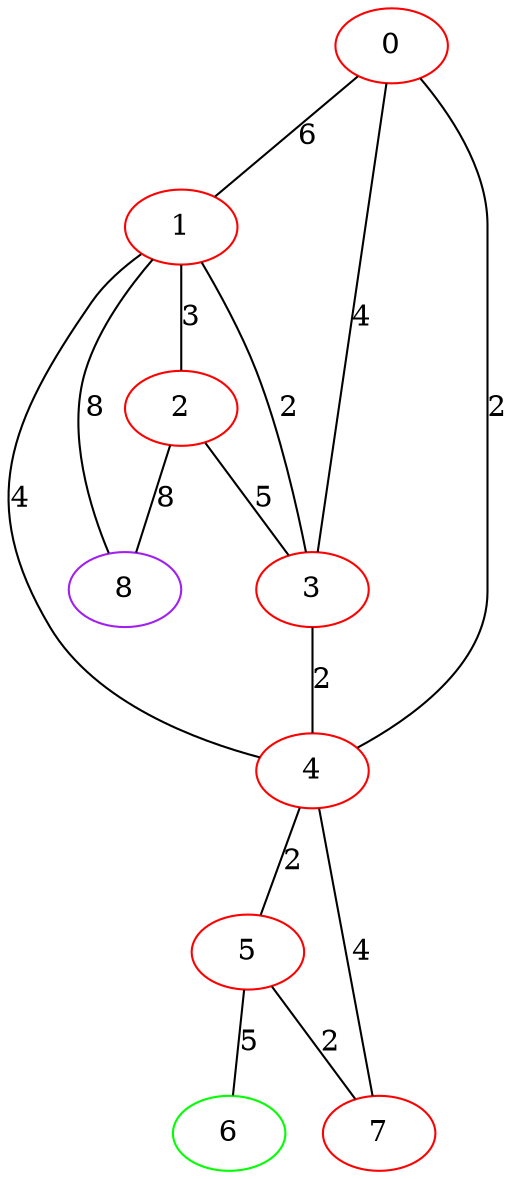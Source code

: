 graph "" {
0 [color=red, weight=1];
1 [color=red, weight=1];
2 [color=red, weight=1];
3 [color=red, weight=1];
4 [color=red, weight=1];
5 [color=red, weight=1];
6 [color=green, weight=2];
7 [color=red, weight=1];
8 [color=purple, weight=4];
0 -- 1  [key=0, label=6];
0 -- 3  [key=0, label=4];
0 -- 4  [key=0, label=2];
1 -- 8  [key=0, label=8];
1 -- 2  [key=0, label=3];
1 -- 3  [key=0, label=2];
1 -- 4  [key=0, label=4];
2 -- 8  [key=0, label=8];
2 -- 3  [key=0, label=5];
3 -- 4  [key=0, label=2];
4 -- 5  [key=0, label=2];
4 -- 7  [key=0, label=4];
5 -- 6  [key=0, label=5];
5 -- 7  [key=0, label=2];
}
